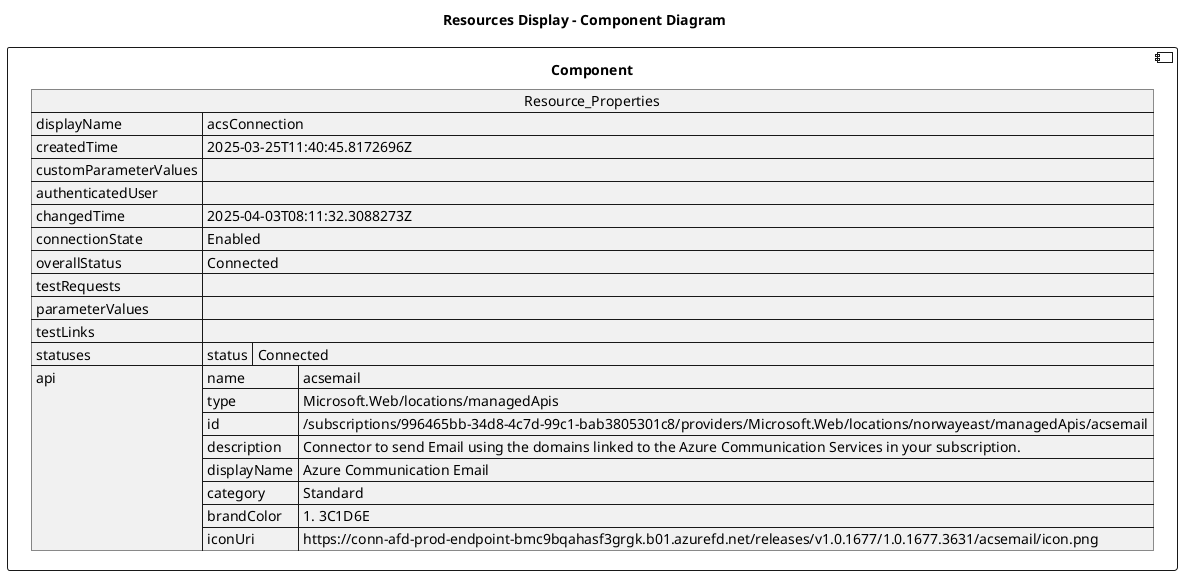 @startuml

title Resources Display - Component Diagram

component Component {

json  Resource_Properties {
  "displayName": "acsConnection",
  "createdTime": "2025-03-25T11:40:45.8172696Z",
  "customParameterValues": {},
  "authenticatedUser": {},
  "changedTime": "2025-04-03T08:11:32.3088273Z",
  "connectionState": "Enabled",
  "overallStatus": "Connected",
  "testRequests": [],
  "parameterValues": {},
  "testLinks": [],
  "statuses": [
    {
      "status": "Connected"
    }
  ],
  "api": {
    "name": "acsemail",
    "type": "Microsoft.Web/locations/managedApis",
    "id": "/subscriptions/996465bb-34d8-4c7d-99c1-bab3805301c8/providers/Microsoft.Web/locations/norwayeast/managedApis/acsemail",
    "description": "Connector to send Email using the domains linked to the Azure Communication Services in your subscription.",
    "displayName": "Azure Communication Email",
    "category": "Standard",
    "brandColor": "#3C1D6E",
    "iconUri": "https://conn-afd-prod-endpoint-bmc9bqahasf3grgk.b01.azurefd.net/releases/v1.0.1677/1.0.1677.3631/acsemail/icon.png"
  }
}
}
@enduml

